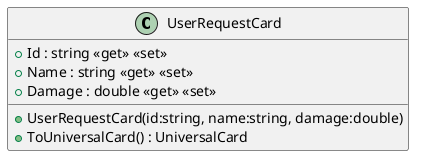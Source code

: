@startuml
class UserRequestCard {
    + UserRequestCard(id:string, name:string, damage:double)
    + Id : string <<get>> <<set>>
    + Name : string <<get>> <<set>>
    + Damage : double <<get>> <<set>>
    + ToUniversalCard() : UniversalCard
}
@enduml
